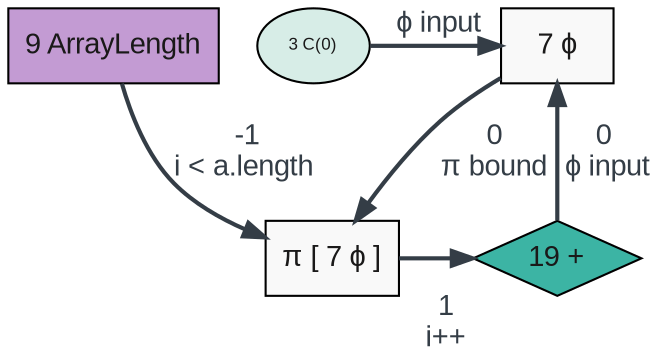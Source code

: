 digraph G {
  graph [bgcolor="transparent"];
  //node0 [label="0 Start",shape="rectangle",fontname="Arial",style="filled",color="black",fillcolor="#e98693",fontcolor="#1a1919"];
  //node6 [label="6 LoopBegin",shape="rectangle",fontname="Arial",style="filled",color="black",fillcolor="#e98693",fontcolor="#1a1919",group=y];

//   node10 [label="10 <",shape="diamond",fontname="Arial",style="filled",color="black",fillcolor="#3cb4a4",fontcolor="#1a1919"];
  //node12 [label="12 LoopExit",shape="rectangle",fontname="Arial",style="filled",color="black",fillcolor="#e98693",fontcolor="#1a1919"];
  //node15 [label="15 If",shape="rectangle",fontname="Arial",style="filled",color="black",fillcolor="#e98693",fontcolor="#1a1919",group=x];
  //node16 [label="16 LoadIndexed",shape="rectangle",fontname="Arial",style="filled",color="black",fillcolor="#c39bd3",fontcolor="#1a1919",group=x];
  //node17 [label="17 Blackhole ",shape="rectangle",fontname="Arial",style="filled",color="black",fillcolor="#f9f9f9",fontcolor="#1a1919",group=x];
  { rank = same; node7 [label="7 ϕ",shape="rectangle",fontname="Arial",style="filled",color="black",fillcolor="#f9f9f9",fontcolor="#1a1919"];
      node3 [label="3 C(0)",shape="oval",fontname="Arial",style="filled",color="black",fillcolor="#d7ede7",fontcolor="#1a1919",fontsize="8"]; }
  node9 [label="9 ArrayLength",shape="rectangle",fontname="Arial",style="filled",color="black",fillcolor="#c39bd3",fontcolor="#1a1919",group=y];
  { rank = same; node7pi [label="π [ 7 ϕ ]",shape="rectangle",fontname="Arial",style="filled",color="black",fillcolor="#f9f9f9",fontcolor="#1a1919",group=x];

  node19 [label="19 +",shape="diamond",fontname="Arial",style="filled",color="black",fillcolor="#3cb4a4",fontcolor="#1a1919",group=x];
  }
  //node20 [label="20 LoopEnd",shape="rectangle",fontname="Arial",style="filled",color="black",fillcolor="#e98693",fontcolor="#1a1919"];
  //node21 [label="21 Return",shape="rectangle",fontname="Arial",style="filled",color="black",fillcolor="#e98693",fontcolor="#1a1919"];

//   node18 [label="18 Constant(1)",shape="rectangle",fontname="Arial",style="filled",color="black",fillcolor="#f9f9f9",fontcolor="#1a1919"];
//   node18 [label="18 C(1)",shape="oval",fontname="Arial",style="filled",color="black",fillcolor="#d7ede7",fontcolor="#1a1919",fontsize="8"];

//   node3 [label="3 Constant(0)",shape="rectangle",fontname="Arial",style="filled",color="black",fillcolor="#f9f9f9",fontcolor="#1a1919"];

  node3 -> node7 [label="0\n&nbsp;ϕ input",fontname="arial",color="#343d46",fontcolor="#343d46",penwidth=2];
  node19 -> node7 [label="0\n&nbsp;ϕ input", fontname="arial",color="#343d46",fontcolor="#343d46",penwidth=2];
  node7 -> node7pi [label="0\nπ bound",fontname="arial",color="#343d46",fontcolor="#343d46",penwidth=2];
  node7pi -> node19 [xlabel="\n1\ni++", fontname="arial",color="#343d46",fontcolor="#343d46",penwidth=2];
  node9 -> node7pi [label="-1\ni < a.length&nbsp;", fontname="arial",color="#343d46",fontcolor="#343d46",penwidth=2];
  /*
  node6 -> node9 [fontname="arial",color="#da2d4f",fontcolor="#da2d4f",penwidth=2];
  node6 -> node7 [fontname="arial",color="#343d46",fontcolor="#343d46",style="dashed",dir="back"];
  inline3x7 [label="3 C(0)",shape="oval",fontname="Arial",style="filled",color="black",fillcolor="#d7ede7",fontcolor="#1a1919",fontsize="8"];
  inline3x7 -> node7 [label="from 5",fontname="arial",color="#3cb4a4",fontcolor="#3cb4a4",arrowhead="none",fontsize="8"];
  node19 -> node7 [label="from 20",fontname="arial",color="#3cb4a4",fontcolor="#3cb4a4"];
  inline1x9 [label="1 P(0)",shape="oval",fontname="Arial",style="filled",color="black",fillcolor="#d7ede7",fontcolor="#1a1919",fontsize="8"];
  inline1x9 -> node9 [label="array",fontname="arial",color="#3cb4a4",fontcolor="#3cb4a4",arrowhead="none",fontsize="8"];
  node9 -> node15 [label=" [0 - 2147483647]",fontname="arial",color="#da2d4f",fontcolor="#da2d4f",penwidth=2];
  node7 -> node10 [label="x",fontname="arial",color="#3cb4a4",fontcolor="#3cb4a4"];
  node9 -> node10 [label="y [0 - 2147483647]",fontname="arial",color="#3cb4a4",fontcolor="#3cb4a4"];
  node6 -> node12 [fontname="arial",color="#343d46",fontcolor="#343d46",style="dashed",dir="back"];
  node12 -> node21 [fontname="arial",color="#da2d4f",fontcolor="#da2d4f",penwidth=2];
  node10 -> node15 [label="?",fontname="arial",color="#3cb4a4",fontcolor="#3cb4a4"];
  node15 -> node12 [label="F",fontname="arial",color="#da2d4f",fontcolor="#da2d4f",penwidth=2];
  inline1x16 [label="1 P(0)",shape="oval",fontname="Arial",style="filled",color="black",fillcolor="#d7ede7",fontcolor="#1a1919",fontsize="8"];
  inline1x16 -> node16 [label="array",fontname="arial",color="#3cb4a4",fontcolor="#3cb4a4",arrowhead="none",fontsize="8"];
  node7 -> node16 [label="index",fontname="arial",color="#3cb4a4",fontcolor="#3cb4a4"];
  node16 -> node17 [fontname="arial",color="#da2d4f",fontcolor="#da2d4f",penwidth=2];
  node16 -> node17 [label="value",fontname="arial",color="#3cb4a4",fontcolor="#3cb4a4"];
  node17 -> node20 [fontname="arial",color="#da2d4f",fontcolor="#da2d4f",penwidth=2];
  node7 -> node19 [label="x",fontname="arial",color="#3cb4a4",fontcolor="#3cb4a4"];
  inline18x19 -> node19 [label="y",fontname="arial",color="#3cb4a4",fontcolor="#3cb4a4",arrowhead="none",fontsize="8"];
  node6 -> node20 [fontname="arial",color="#da2d4f",fontcolor="#da2d4f",penwidth=4,dir="back"];
  inline3x21 [label="3 C(0)",shape="oval",fontname="Arial",style="filled",color="black",fillcolor="#d7ede7",fontcolor="#1a1919",fontsize="8"];
  inline3x21 -> node21 [label="result",fontname="arial",color="#3cb4a4",fontcolor="#3cb4a4",arrowhead="none",fontsize="8"];
  node0 -> node6 [fontname="arial",color="#da2d4f",fontcolor="#da2d4f",penwidth=2];
  node15 -> node16 [label="T",fontname="arial",color="#da2d4f",fontcolor="#da2d4f",penwidth=2];
  */
}
